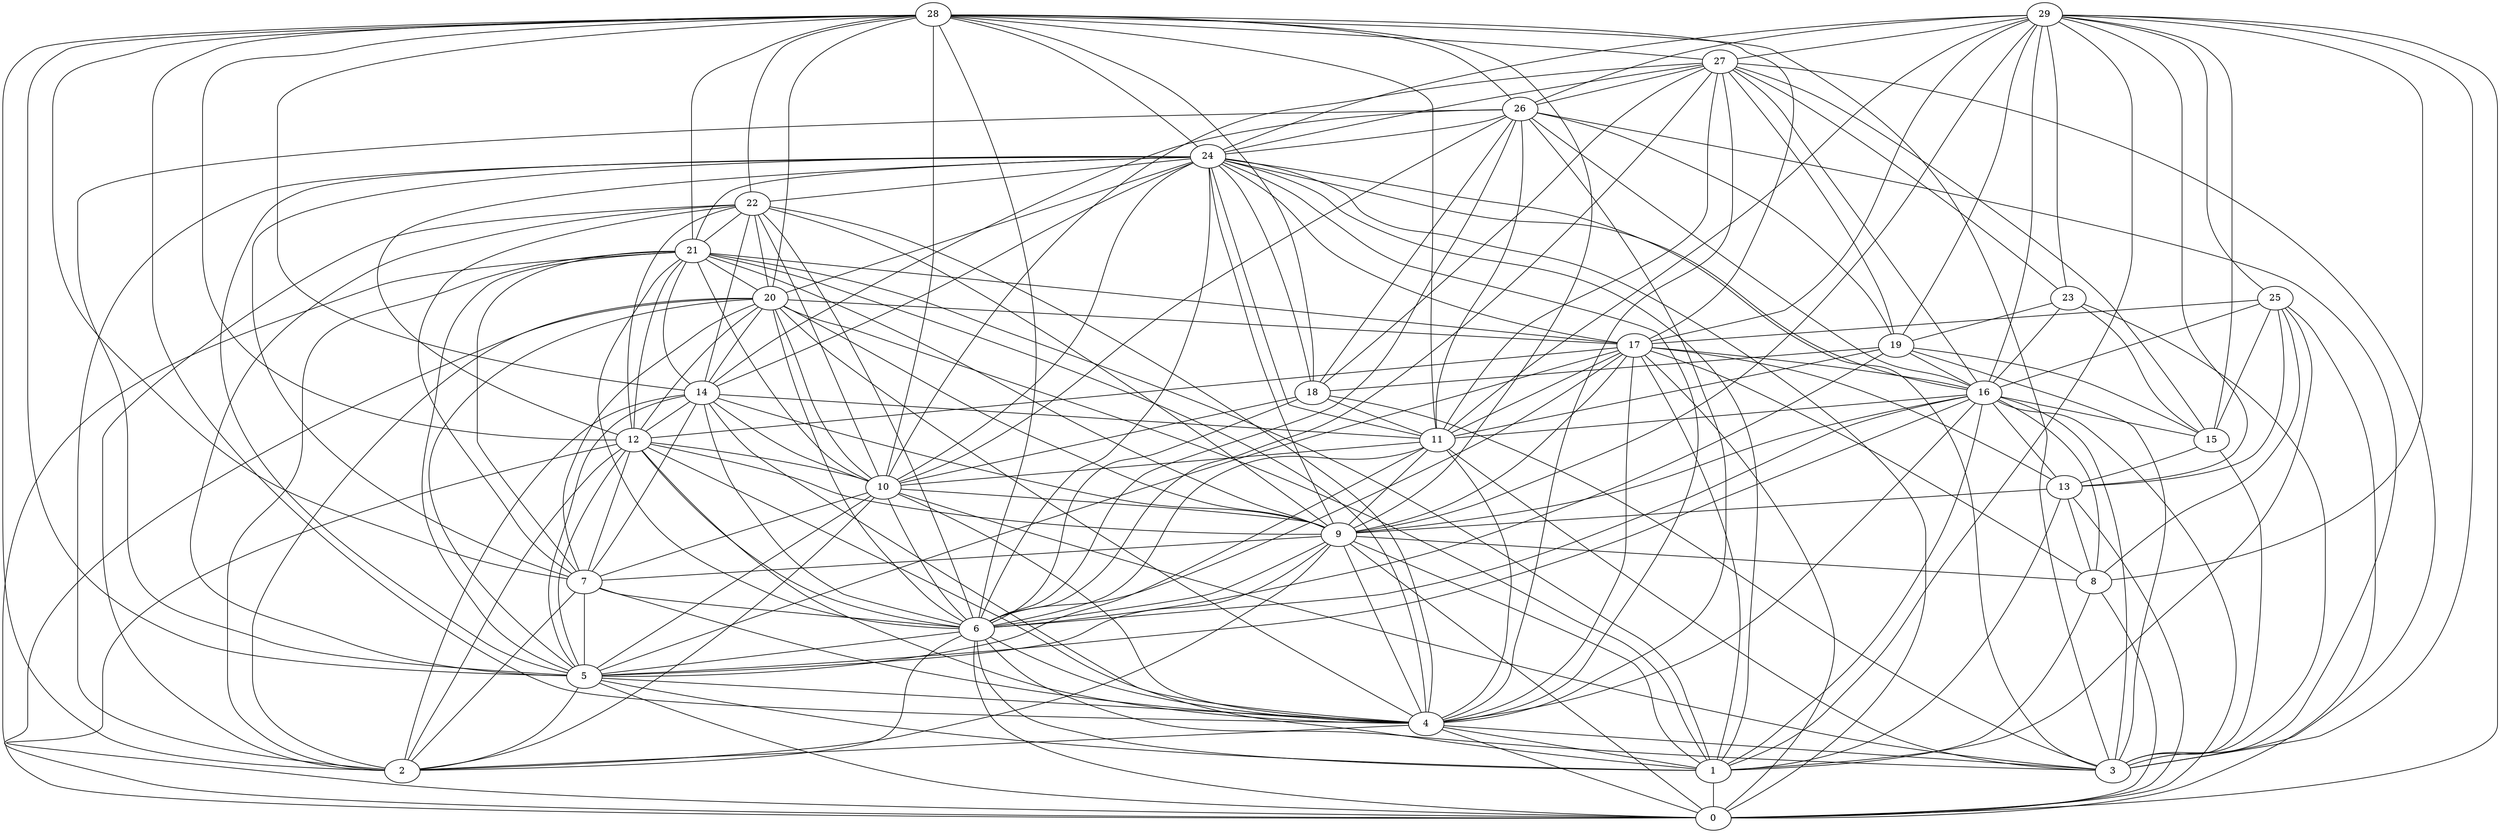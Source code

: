 graph {
"0";
"1";
"2";
"3";
"4";
"5";
"6";
"7";
"8";
"9";
"10";
"11";
"12";
"13";
"14";
"15";
"16";
"17";
"18";
"19";
"20";
"21";
"22";
"23";
"24";
"25";
"26";
"27";
"28";
"29";
"1"--"0";
"4"--"0";
"4"--"1";
"4"--"2";
"4"--"3";
"5"--"0";
"5"--"1";
"5"--"2";
"5"--"4";
"6"--"0";
"6"--"1";
"6"--"2";
"6"--"3";
"6"--"4";
"6"--"5";
"7"--"2";
"7"--"4";
"7"--"5";
"7"--"6";
"8"--"0";
"8"--"1";
"9"--"0";
"9"--"1";
"9"--"2";
"9"--"4";
"9"--"5";
"9"--"6";
"9"--"7";
"9"--"8";
"10"--"2";
"10"--"3";
"10"--"4";
"10"--"5";
"10"--"6";
"10"--"7";
"10"--"9";
"11"--"3";
"11"--"4";
"11"--"5";
"11"--"6";
"11"--"9";
"11"--"10";
"12"--"0";
"12"--"1";
"12"--"2";
"12"--"4";
"12"--"5";
"12"--"6";
"12"--"7";
"12"--"9";
"12"--"10";
"13"--"0";
"13"--"1";
"13"--"8";
"13"--"9";
"14"--"2";
"14"--"4";
"14"--"5";
"14"--"6";
"14"--"7";
"14"--"9";
"14"--"10";
"14"--"11";
"14"--"12";
"15"--"3";
"15"--"13";
"16"--"0";
"16"--"1";
"16"--"3";
"16"--"4";
"16"--"5";
"16"--"6";
"16"--"8";
"16"--"9";
"16"--"11";
"16"--"13";
"16"--"15";
"17"--"0";
"17"--"1";
"17"--"4";
"17"--"5";
"17"--"6";
"17"--"8";
"17"--"9";
"17"--"11";
"17"--"12";
"17"--"13";
"17"--"16";
"18"--"3";
"18"--"6";
"18"--"10";
"18"--"11";
"19"--"3";
"19"--"6";
"19"--"11";
"19"--"15";
"19"--"16";
"19"--"18";
"20"--"0";
"20"--"1";
"20"--"2";
"20"--"4";
"20"--"5";
"20"--"6";
"20"--"7";
"20"--"9";
"20"--"10";
"20"--"12";
"20"--"14";
"20"--"17";
"21"--"0";
"21"--"1";
"21"--"2";
"21"--"4";
"21"--"5";
"21"--"6";
"21"--"7";
"21"--"9";
"21"--"10";
"21"--"12";
"21"--"14";
"21"--"17";
"21"--"20";
"22"--"2";
"22"--"4";
"22"--"5";
"22"--"6";
"22"--"7";
"22"--"9";
"22"--"10";
"22"--"12";
"22"--"14";
"22"--"20";
"22"--"21";
"23"--"3";
"23"--"15";
"23"--"16";
"23"--"19";
"24"--"0";
"24"--"1";
"24"--"2";
"24"--"3";
"24"--"4";
"24"--"5";
"24"--"6";
"24"--"7";
"24"--"9";
"24"--"10";
"24"--"11";
"24"--"12";
"24"--"14";
"24"--"16";
"24"--"17";
"24"--"18";
"24"--"20";
"24"--"21";
"24"--"22";
"25"--"0";
"25"--"1";
"25"--"8";
"25"--"13";
"25"--"15";
"25"--"16";
"25"--"17";
"26"--"3";
"26"--"4";
"26"--"5";
"26"--"6";
"26"--"10";
"26"--"11";
"26"--"14";
"26"--"16";
"26"--"18";
"26"--"19";
"26"--"24";
"27"--"3";
"27"--"4";
"27"--"6";
"27"--"10";
"27"--"11";
"27"--"15";
"27"--"16";
"27"--"18";
"27"--"19";
"27"--"23";
"27"--"24";
"27"--"26";
"28"--"2";
"28"--"3";
"28"--"4";
"28"--"5";
"28"--"6";
"28"--"7";
"28"--"9";
"28"--"10";
"28"--"11";
"28"--"12";
"28"--"14";
"28"--"17";
"28"--"18";
"28"--"20";
"28"--"21";
"28"--"22";
"28"--"24";
"28"--"26";
"28"--"27";
"29"--"0";
"29"--"1";
"29"--"3";
"29"--"8";
"29"--"9";
"29"--"11";
"29"--"13";
"29"--"15";
"29"--"16";
"29"--"17";
"29"--"19";
"29"--"23";
"29"--"24";
"29"--"25";
"29"--"26";
"29"--"27";
}